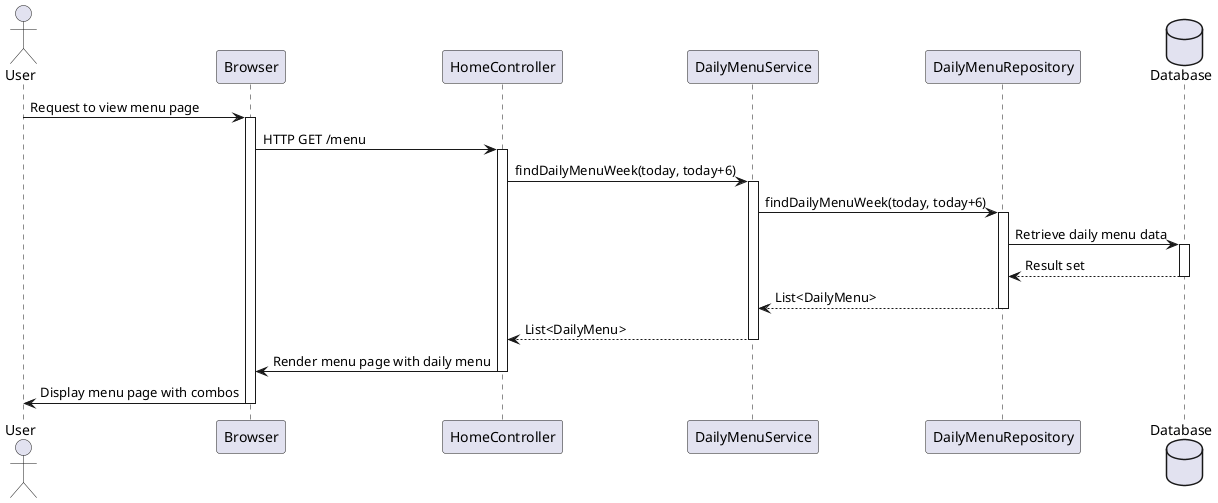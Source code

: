 @startuml
actor User
participant Browser
participant HomeController
participant DailyMenuService
participant DailyMenuRepository
database "Database" as Database

User -> Browser: Request to view menu page
activate Browser
Browser -> HomeController: HTTP GET /menu
activate HomeController
HomeController -> DailyMenuService: findDailyMenuWeek(today, today+6)
activate DailyMenuService
DailyMenuService -> DailyMenuRepository: findDailyMenuWeek(today, today+6)
activate DailyMenuRepository
DailyMenuRepository -> Database: Retrieve daily menu data
activate Database
Database --> DailyMenuRepository: Result set
deactivate Database
DailyMenuRepository --> DailyMenuService: List<DailyMenu>
deactivate DailyMenuRepository
DailyMenuService --> HomeController: List<DailyMenu>
deactivate DailyMenuService
HomeController -> Browser: Render menu page with daily menu
deactivate HomeController
Browser -> User: Display menu page with combos
deactivate Browser
@enduml
